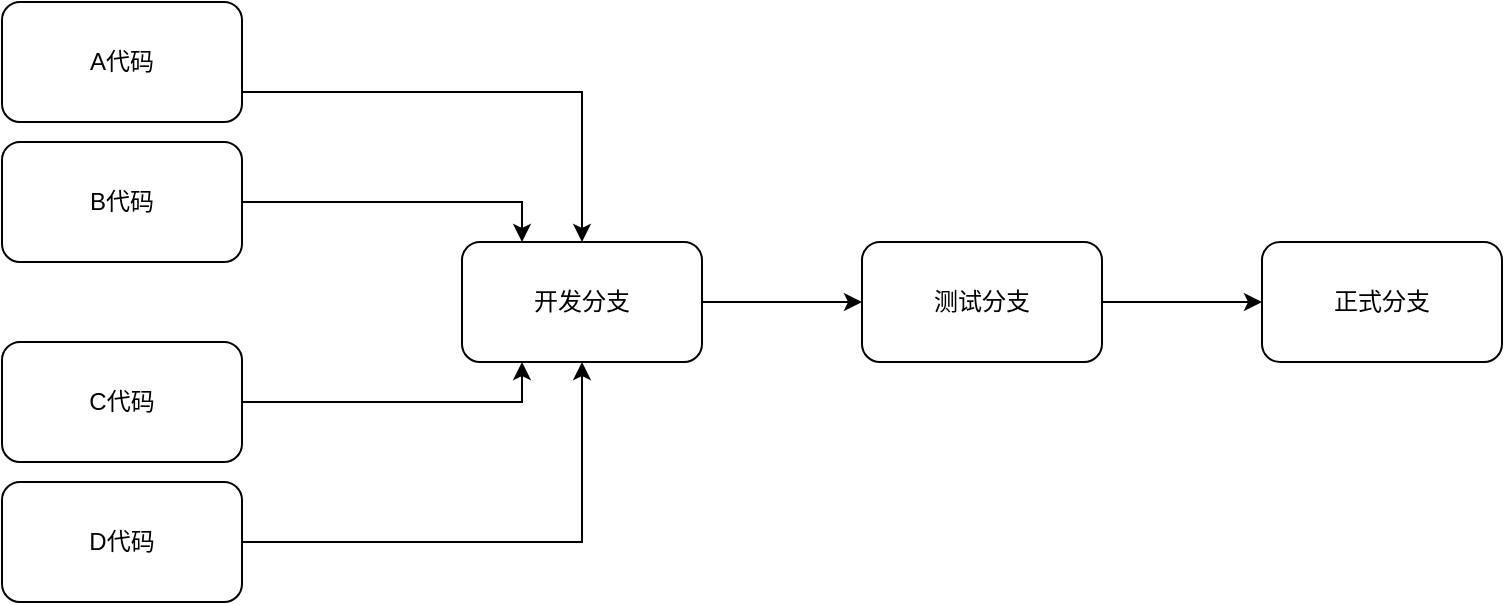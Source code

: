 <mxfile version="20.0.4" type="github">
  <diagram id="FTU6m_eaPZ_RoDYtO6FZ" name="Page-1">
    <mxGraphModel dx="1242" dy="752" grid="1" gridSize="10" guides="1" tooltips="1" connect="1" arrows="1" fold="1" page="1" pageScale="1" pageWidth="827" pageHeight="1169" math="0" shadow="0">
      <root>
        <mxCell id="0" />
        <mxCell id="1" parent="0" />
        <mxCell id="IwslQuK-jiWpeA-pguTB-5" value="" style="edgeStyle=orthogonalEdgeStyle;rounded=0;orthogonalLoop=1;jettySize=auto;html=1;exitX=1;exitY=0.75;exitDx=0;exitDy=0;" parent="1" target="IwslQuK-jiWpeA-pguTB-4" edge="1" source="IwslQuK-jiWpeA-pguTB-12">
          <mxGeometry relative="1" as="geometry">
            <mxPoint x="190" y="330" as="sourcePoint" />
          </mxGeometry>
        </mxCell>
        <mxCell id="IwslQuK-jiWpeA-pguTB-7" value="" style="edgeStyle=orthogonalEdgeStyle;rounded=0;orthogonalLoop=1;jettySize=auto;html=1;" parent="1" source="IwslQuK-jiWpeA-pguTB-4" target="IwslQuK-jiWpeA-pguTB-6" edge="1">
          <mxGeometry relative="1" as="geometry" />
        </mxCell>
        <mxCell id="IwslQuK-jiWpeA-pguTB-4" value="开发分支" style="rounded=1;whiteSpace=wrap;html=1;" parent="1" vertex="1">
          <mxGeometry x="280" y="300" width="120" height="60" as="geometry" />
        </mxCell>
        <mxCell id="IwslQuK-jiWpeA-pguTB-9" value="" style="edgeStyle=orthogonalEdgeStyle;rounded=0;orthogonalLoop=1;jettySize=auto;html=1;" parent="1" source="IwslQuK-jiWpeA-pguTB-6" target="IwslQuK-jiWpeA-pguTB-8" edge="1">
          <mxGeometry relative="1" as="geometry" />
        </mxCell>
        <mxCell id="IwslQuK-jiWpeA-pguTB-6" value="测试分支" style="whiteSpace=wrap;html=1;rounded=1;" parent="1" vertex="1">
          <mxGeometry x="480" y="300" width="120" height="60" as="geometry" />
        </mxCell>
        <mxCell id="IwslQuK-jiWpeA-pguTB-8" value="正式分支" style="whiteSpace=wrap;html=1;rounded=1;" parent="1" vertex="1">
          <mxGeometry x="680" y="300" width="120" height="60" as="geometry" />
        </mxCell>
        <mxCell id="IwslQuK-jiWpeA-pguTB-12" value="A代码" style="rounded=1;whiteSpace=wrap;html=1;" parent="1" vertex="1">
          <mxGeometry x="50" y="180" width="120" height="60" as="geometry" />
        </mxCell>
        <mxCell id="01tjM1FPafAvh3_oGWse-3" style="edgeStyle=orthogonalEdgeStyle;rounded=0;orthogonalLoop=1;jettySize=auto;html=1;entryX=0.25;entryY=0;entryDx=0;entryDy=0;" edge="1" parent="1" source="01tjM1FPafAvh3_oGWse-2" target="IwslQuK-jiWpeA-pguTB-4">
          <mxGeometry relative="1" as="geometry" />
        </mxCell>
        <mxCell id="01tjM1FPafAvh3_oGWse-2" value="B代码" style="rounded=1;whiteSpace=wrap;html=1;" vertex="1" parent="1">
          <mxGeometry x="50" y="250" width="120" height="60" as="geometry" />
        </mxCell>
        <mxCell id="01tjM1FPafAvh3_oGWse-5" style="edgeStyle=orthogonalEdgeStyle;rounded=0;orthogonalLoop=1;jettySize=auto;html=1;entryX=0.25;entryY=1;entryDx=0;entryDy=0;" edge="1" parent="1" source="01tjM1FPafAvh3_oGWse-4" target="IwslQuK-jiWpeA-pguTB-4">
          <mxGeometry relative="1" as="geometry" />
        </mxCell>
        <mxCell id="01tjM1FPafAvh3_oGWse-4" value="C代码" style="rounded=1;whiteSpace=wrap;html=1;" vertex="1" parent="1">
          <mxGeometry x="50" y="350" width="120" height="60" as="geometry" />
        </mxCell>
        <mxCell id="01tjM1FPafAvh3_oGWse-7" style="edgeStyle=orthogonalEdgeStyle;rounded=0;orthogonalLoop=1;jettySize=auto;html=1;entryX=0.5;entryY=1;entryDx=0;entryDy=0;" edge="1" parent="1" source="01tjM1FPafAvh3_oGWse-6" target="IwslQuK-jiWpeA-pguTB-4">
          <mxGeometry relative="1" as="geometry" />
        </mxCell>
        <mxCell id="01tjM1FPafAvh3_oGWse-6" value="D代码" style="rounded=1;whiteSpace=wrap;html=1;" vertex="1" parent="1">
          <mxGeometry x="50" y="420" width="120" height="60" as="geometry" />
        </mxCell>
      </root>
    </mxGraphModel>
  </diagram>
</mxfile>
